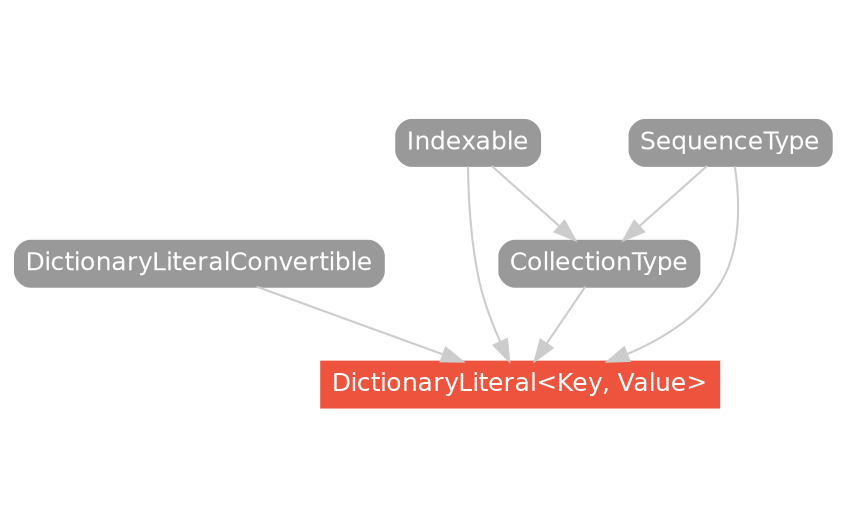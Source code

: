 strict digraph "DictionaryLiteral<Key, Value> - Type Hierarchy - SwiftDoc.org" {
    pad="0.1,0.8"
    node [shape=box, style="filled,rounded", color="#999999", fillcolor="#999999", fontcolor=white, fontname=Helvetica, fontnames="Helvetica,sansserif", fontsize=12, margin="0.07,0.05", height="0.3"]
    edge [color="#cccccc"]
    "CollectionType" [URL="/protocol/CollectionType/"]
    "DictionaryLiteral<Key, Value>" [URL="/type/DictionaryLiteral/", style="filled", fillcolor="#ee543d", color="#ee543d"]
    "DictionaryLiteralConvertible" [URL="/protocol/DictionaryLiteralConvertible/"]
    "Indexable" [URL="/protocol/Indexable/"]
    "SequenceType" [URL="/protocol/SequenceType/"]    "DictionaryLiteralConvertible" -> "DictionaryLiteral<Key, Value>"
    "CollectionType" -> "DictionaryLiteral<Key, Value>"
    "Indexable" -> "DictionaryLiteral<Key, Value>"
    "SequenceType" -> "DictionaryLiteral<Key, Value>"
    "Indexable" -> "CollectionType"
    "SequenceType" -> "CollectionType"
    subgraph Types {
        rank = max; "DictionaryLiteral<Key, Value>";
    }
}